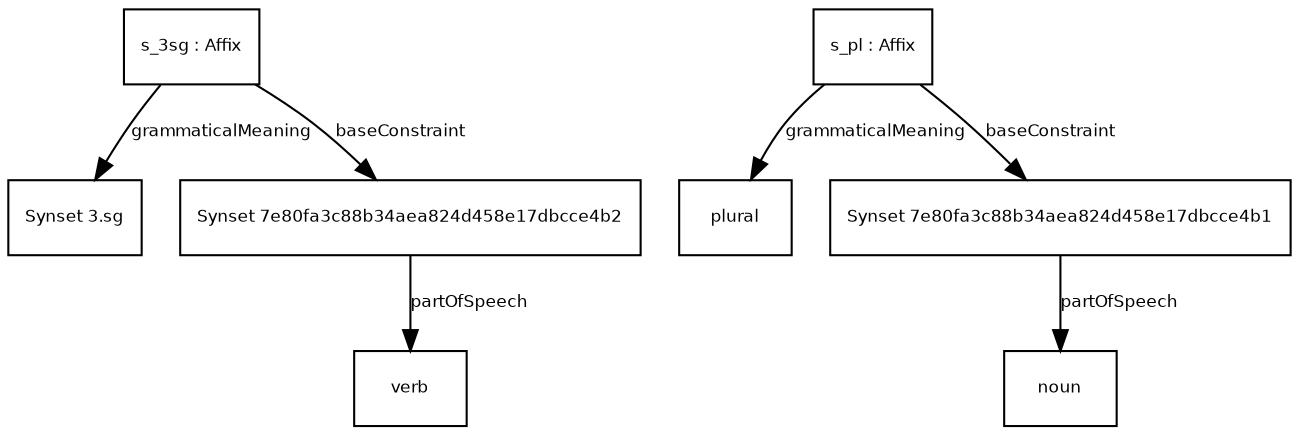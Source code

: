 digraph G {
  fontname = "Bitstream Vera Sans"
    fontsize = 8

    node [
      fontname = "Bitstream Vera Sans"
      fontsize = 8
      shape = "record"
    ]

    edge [
      fontname = "Bitstream Vera Sans"
      fontsize = 8
    ]
 
Synset3sg [ label="{Synset 3.sg}" ]
s_3sg -> Synset3sg [ label="grammaticalMeaning" ] 
verb [ label="{verb}" ]
Synset7e80fa3c88b34aea824d458e17dbcce4b2 -> verb [ label="partOfSpeech" ] 
Synset7e80fa3c88b34aea824d458e17dbcce4b2 [ label="{Synset 7e80fa3c88b34aea824d458e17dbcce4b2}" ]
s_3sg -> Synset7e80fa3c88b34aea824d458e17dbcce4b2 [ label="baseConstraint" ] 
s_3sg [ label="{s_3sg : Affix}" ]
plural [ label="{plural}" ]
s_pl -> plural [ label="grammaticalMeaning" ] 
noun [ label="{noun}" ]
Synset7e80fa3c88b34aea824d458e17dbcce4b1 -> noun [ label="partOfSpeech" ] 
Synset7e80fa3c88b34aea824d458e17dbcce4b1 [ label="{Synset 7e80fa3c88b34aea824d458e17dbcce4b1}" ]
s_pl -> Synset7e80fa3c88b34aea824d458e17dbcce4b1 [ label="baseConstraint" ] 
s_pl [ label="{s_pl : Affix}" ]
}
